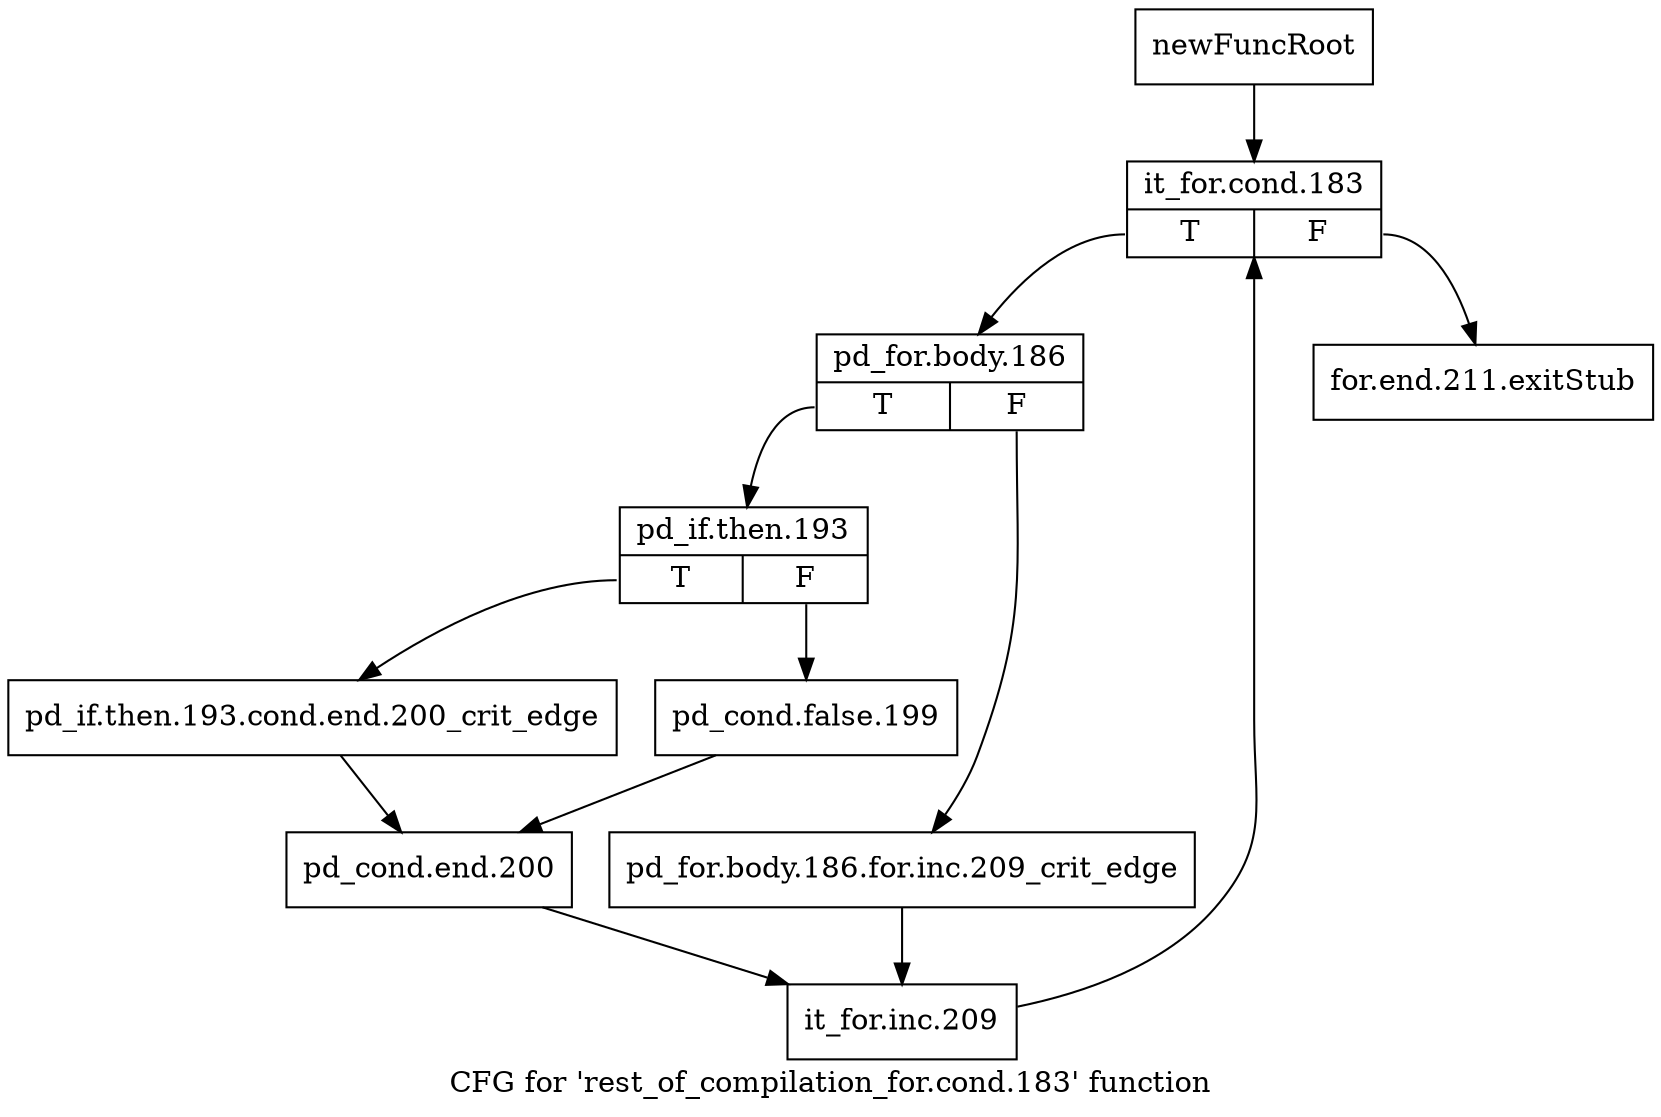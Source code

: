 digraph "CFG for 'rest_of_compilation_for.cond.183' function" {
	label="CFG for 'rest_of_compilation_for.cond.183' function";

	Node0xc47a7b0 [shape=record,label="{newFuncRoot}"];
	Node0xc47a7b0 -> Node0xc47a850;
	Node0xc47a800 [shape=record,label="{for.end.211.exitStub}"];
	Node0xc47a850 [shape=record,label="{it_for.cond.183|{<s0>T|<s1>F}}"];
	Node0xc47a850:s0 -> Node0xc47a8a0;
	Node0xc47a850:s1 -> Node0xc47a800;
	Node0xc47a8a0 [shape=record,label="{pd_for.body.186|{<s0>T|<s1>F}}"];
	Node0xc47a8a0:s0 -> Node0xc47a940;
	Node0xc47a8a0:s1 -> Node0xc47a8f0;
	Node0xc47a8f0 [shape=record,label="{pd_for.body.186.for.inc.209_crit_edge}"];
	Node0xc47a8f0 -> Node0xc47aa80;
	Node0xc47a940 [shape=record,label="{pd_if.then.193|{<s0>T|<s1>F}}"];
	Node0xc47a940:s0 -> Node0xc47a9e0;
	Node0xc47a940:s1 -> Node0xc47a990;
	Node0xc47a990 [shape=record,label="{pd_cond.false.199}"];
	Node0xc47a990 -> Node0xc47aa30;
	Node0xc47a9e0 [shape=record,label="{pd_if.then.193.cond.end.200_crit_edge}"];
	Node0xc47a9e0 -> Node0xc47aa30;
	Node0xc47aa30 [shape=record,label="{pd_cond.end.200}"];
	Node0xc47aa30 -> Node0xc47aa80;
	Node0xc47aa80 [shape=record,label="{it_for.inc.209}"];
	Node0xc47aa80 -> Node0xc47a850;
}
